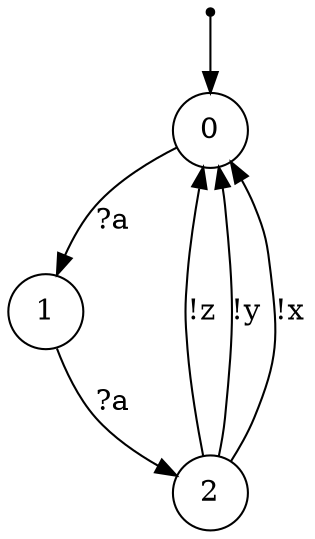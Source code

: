 digraph {
 node [shape=point] ENTRY
 node [shape=circle]
 ENTRY -> 0
0 -> 1 [label="?a"]
1 -> 2 [label="?a"]
2 -> 0 [label="!z"]
2 -> 0 [label="!y"]
2 -> 0 [label="!x"]
}